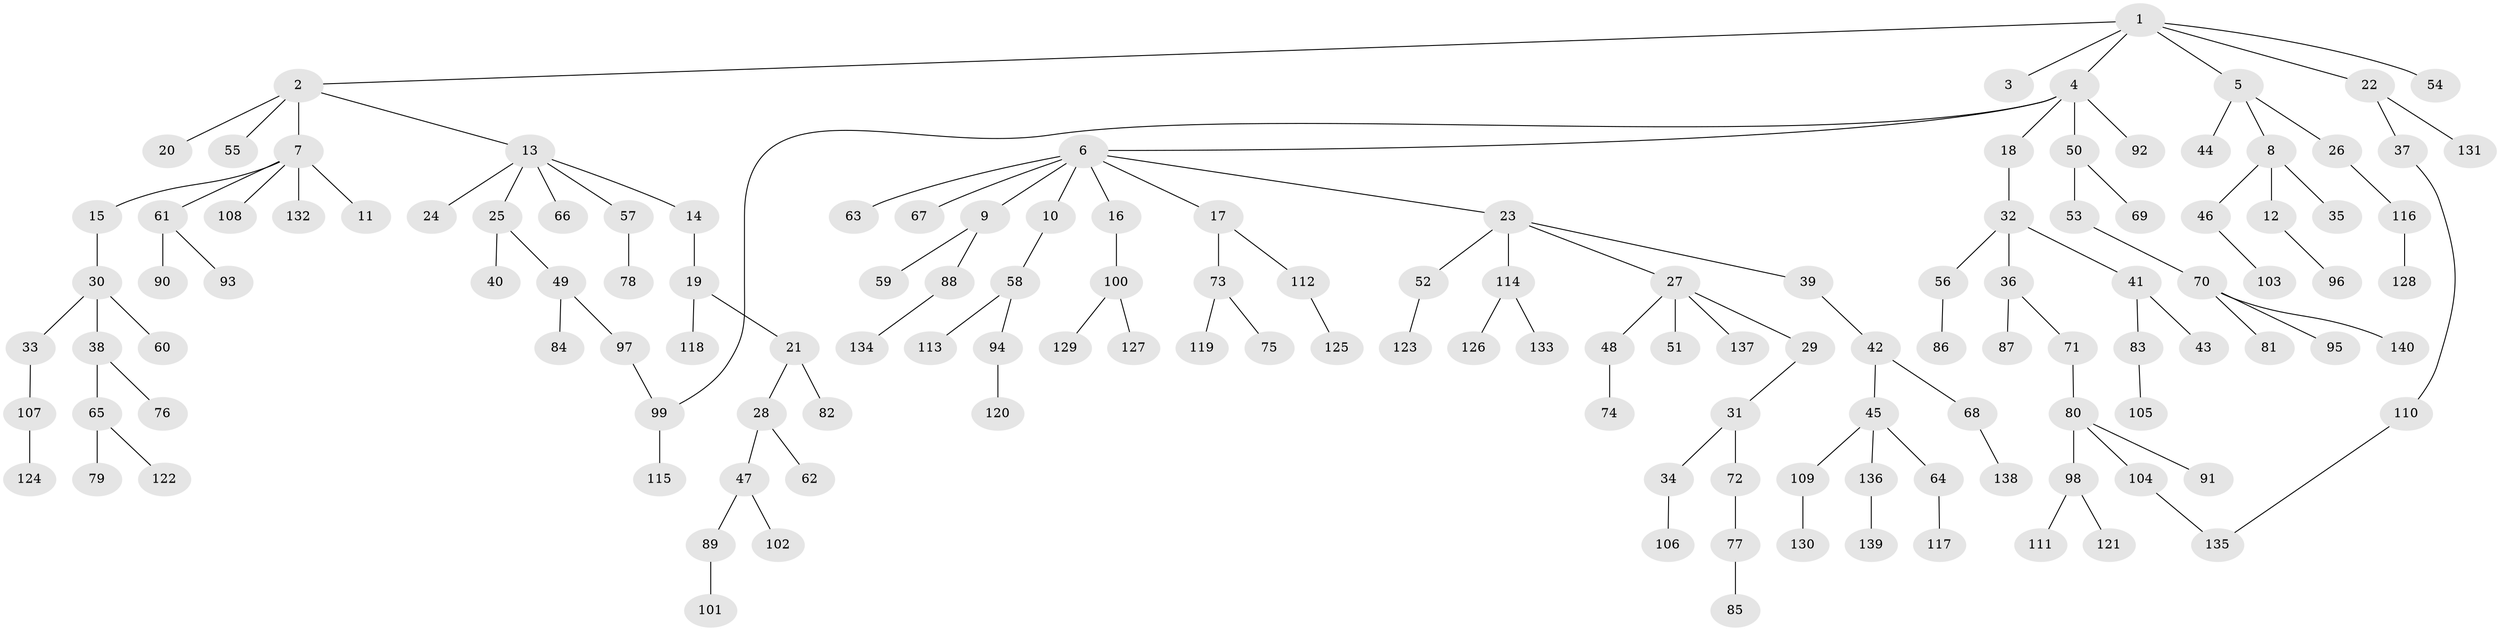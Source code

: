 // coarse degree distribution, {4: 0.046511627906976744, 3: 0.13953488372093023, 2: 0.32558139534883723, 1: 0.4186046511627907, 5: 0.046511627906976744, 6: 0.023255813953488372}
// Generated by graph-tools (version 1.1) at 2025/36/03/04/25 23:36:06]
// undirected, 140 vertices, 141 edges
graph export_dot {
  node [color=gray90,style=filled];
  1;
  2;
  3;
  4;
  5;
  6;
  7;
  8;
  9;
  10;
  11;
  12;
  13;
  14;
  15;
  16;
  17;
  18;
  19;
  20;
  21;
  22;
  23;
  24;
  25;
  26;
  27;
  28;
  29;
  30;
  31;
  32;
  33;
  34;
  35;
  36;
  37;
  38;
  39;
  40;
  41;
  42;
  43;
  44;
  45;
  46;
  47;
  48;
  49;
  50;
  51;
  52;
  53;
  54;
  55;
  56;
  57;
  58;
  59;
  60;
  61;
  62;
  63;
  64;
  65;
  66;
  67;
  68;
  69;
  70;
  71;
  72;
  73;
  74;
  75;
  76;
  77;
  78;
  79;
  80;
  81;
  82;
  83;
  84;
  85;
  86;
  87;
  88;
  89;
  90;
  91;
  92;
  93;
  94;
  95;
  96;
  97;
  98;
  99;
  100;
  101;
  102;
  103;
  104;
  105;
  106;
  107;
  108;
  109;
  110;
  111;
  112;
  113;
  114;
  115;
  116;
  117;
  118;
  119;
  120;
  121;
  122;
  123;
  124;
  125;
  126;
  127;
  128;
  129;
  130;
  131;
  132;
  133;
  134;
  135;
  136;
  137;
  138;
  139;
  140;
  1 -- 2;
  1 -- 3;
  1 -- 4;
  1 -- 5;
  1 -- 22;
  1 -- 54;
  2 -- 7;
  2 -- 13;
  2 -- 20;
  2 -- 55;
  4 -- 6;
  4 -- 18;
  4 -- 50;
  4 -- 92;
  4 -- 99;
  5 -- 8;
  5 -- 26;
  5 -- 44;
  6 -- 9;
  6 -- 10;
  6 -- 16;
  6 -- 17;
  6 -- 23;
  6 -- 63;
  6 -- 67;
  7 -- 11;
  7 -- 15;
  7 -- 61;
  7 -- 108;
  7 -- 132;
  8 -- 12;
  8 -- 35;
  8 -- 46;
  9 -- 59;
  9 -- 88;
  10 -- 58;
  12 -- 96;
  13 -- 14;
  13 -- 24;
  13 -- 25;
  13 -- 57;
  13 -- 66;
  14 -- 19;
  15 -- 30;
  16 -- 100;
  17 -- 73;
  17 -- 112;
  18 -- 32;
  19 -- 21;
  19 -- 118;
  21 -- 28;
  21 -- 82;
  22 -- 37;
  22 -- 131;
  23 -- 27;
  23 -- 39;
  23 -- 52;
  23 -- 114;
  25 -- 40;
  25 -- 49;
  26 -- 116;
  27 -- 29;
  27 -- 48;
  27 -- 51;
  27 -- 137;
  28 -- 47;
  28 -- 62;
  29 -- 31;
  30 -- 33;
  30 -- 38;
  30 -- 60;
  31 -- 34;
  31 -- 72;
  32 -- 36;
  32 -- 41;
  32 -- 56;
  33 -- 107;
  34 -- 106;
  36 -- 71;
  36 -- 87;
  37 -- 110;
  38 -- 65;
  38 -- 76;
  39 -- 42;
  41 -- 43;
  41 -- 83;
  42 -- 45;
  42 -- 68;
  45 -- 64;
  45 -- 109;
  45 -- 136;
  46 -- 103;
  47 -- 89;
  47 -- 102;
  48 -- 74;
  49 -- 84;
  49 -- 97;
  50 -- 53;
  50 -- 69;
  52 -- 123;
  53 -- 70;
  56 -- 86;
  57 -- 78;
  58 -- 94;
  58 -- 113;
  61 -- 90;
  61 -- 93;
  64 -- 117;
  65 -- 79;
  65 -- 122;
  68 -- 138;
  70 -- 81;
  70 -- 95;
  70 -- 140;
  71 -- 80;
  72 -- 77;
  73 -- 75;
  73 -- 119;
  77 -- 85;
  80 -- 91;
  80 -- 98;
  80 -- 104;
  83 -- 105;
  88 -- 134;
  89 -- 101;
  94 -- 120;
  97 -- 99;
  98 -- 111;
  98 -- 121;
  99 -- 115;
  100 -- 127;
  100 -- 129;
  104 -- 135;
  107 -- 124;
  109 -- 130;
  110 -- 135;
  112 -- 125;
  114 -- 126;
  114 -- 133;
  116 -- 128;
  136 -- 139;
}
